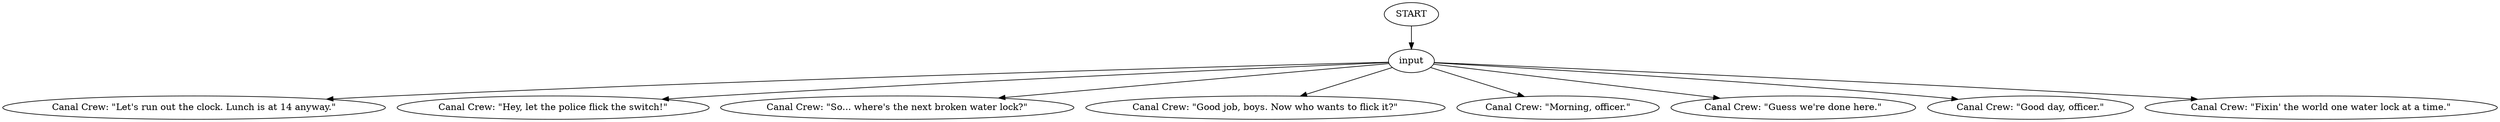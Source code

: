 # CANAL / WORKER barks
# Barks for workers loitering by the canal after fixing the water lock.
# ==================================================
digraph G {
	  0 [label="START"];
	  1 [label="input"];
	  2 [label="Canal Crew: \"Let's run out the clock. Lunch is at 14 anyway.\""];
	  3 [label="Canal Crew: \"Hey, let the police flick the switch!\""];
	  4 [label="Canal Crew: \"So... where's the next broken water lock?\""];
	  5 [label="Canal Crew: \"Good job, boys. Now who wants to flick it?\""];
	  6 [label="Canal Crew: \"Morning, officer.\""];
	  7 [label="Canal Crew: \"Guess we're done here.\""];
	  9 [label="Canal Crew: \"Good day, officer.\""];
	  10 [label="Canal Crew: \"Fixin' the world one water lock at a time.\""];
	  0 -> 1
	  1 -> 2
	  1 -> 3
	  1 -> 4
	  1 -> 5
	  1 -> 6
	  1 -> 7
	  1 -> 9
	  1 -> 10
}

